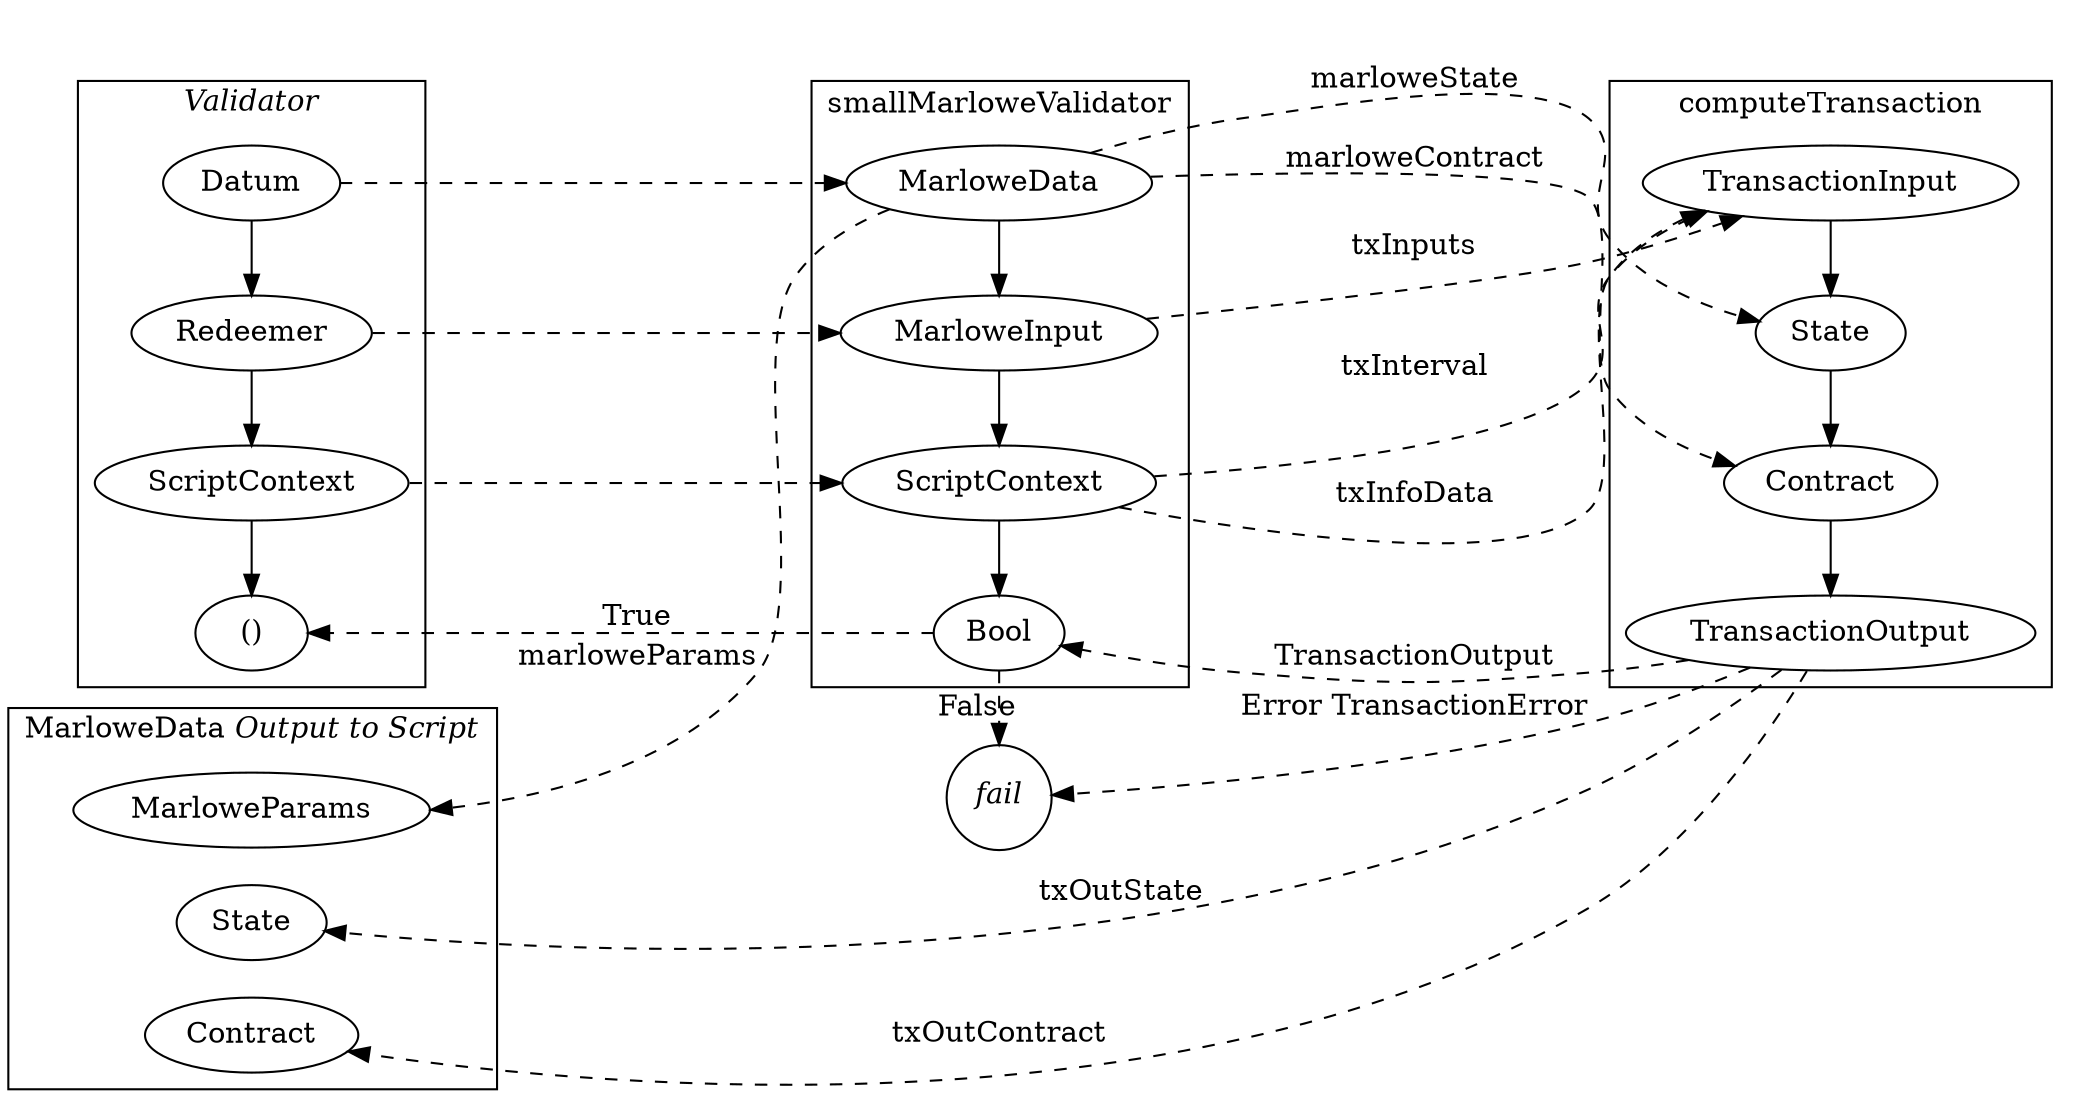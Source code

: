 digraph G {

  rankdir=LR
  node [shape=oval]
  
  subgraph cluster_v {
    rank=same
    Datum -> Redeemer -> ScriptContext0 -> Unit0 [constraint=false]
    ScriptContext0 [label="ScriptContext"]
    Unit0 [label="()"]
    label=<<i>Validator</i>>
  }
  
  Unit0 -> Fail [style=invis]
  
  subgraph cluster_m {
    rank=same
    MarloweData -> MarloweInput -> ScriptContext -> Unit [constraint=false]
    Unit [label="Bool"]
    label="smallMarloweValidator"
  }

  Fail [label=<<i>fail</i>> shape=circle]

  Unit -> Fail [label="False" style=dashed constraint=false]
  
  Datum -> MarloweData [style=dashed]
  Redeemer -> MarloweInput [style=dashed]
  ScriptContext0 -> ScriptContext [style=dashed]
  Unit -> Unit0 [label="True" style=dashed]
 
  subgraph cluster_s {
    rank=same
    TransactionInput -> State -> Contract -> TransactionOutput [constraint=false]
    label="computeTransaction"
  } 
  
  MarloweData -> TransactionInput [style=invis]
  MarloweInput -> State [style=invis]
  ScriptContext -> Contract [style=invis]
  Unit -> TransactionOutput [style=invis]
  
  MarloweData -> State [label="marloweState" style=dashed constraint=false]
  MarloweData -> Contract [label="marloweContract" style=dashed constraint=false]
  MarloweInput -> TransactionInput [label="\ntxInputs" style=dashed constraint=false]
  ScriptContext -> TransactionInput [label="\ntxInterval" style=dashed constraint=false]
  ScriptContext -> TransactionInput [label="txInfoData" style=dashed constraint=false]
  TransactionOutput -> Unit [label="TransactionOutput" style=dashed constraint=false]
  
  subgraph cluster_n {
    #rank=same
    MarloweParams
    State1 [label="State"]
    Contract1 [label="Contract"]
    label=<MarloweData <i>Output to Script</i>>
  }
  
  MarloweData -> MarloweParams [label="marloweParams" style=dashed constraint=false]
  TransactionOutput -> State1 [label="                          txOutState" style=dashed constraint=false]
  TransactionOutput -> Contract1 [label="txOutContract" style=dashed constraint=false]
  
  TransactionOutput -> Fail [label="Error TransactionError" style=dashed constraint=false]
    
}
